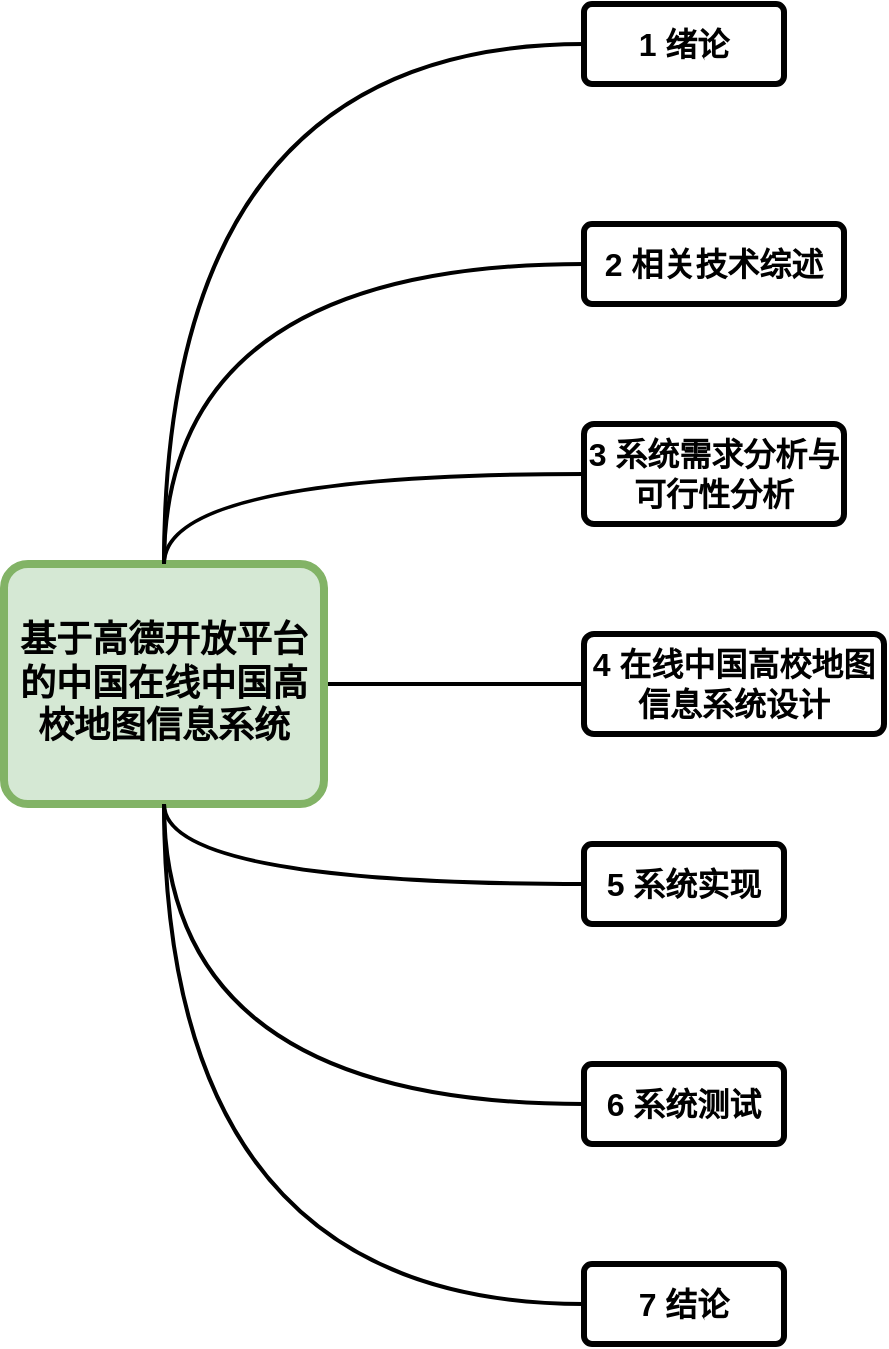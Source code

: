 <mxfile version="24.4.13" type="github">
  <diagram name="第 1 页" id="oS-gPkYAhSx5hzGPmh8H">
    <mxGraphModel dx="1434" dy="756" grid="1" gridSize="10" guides="1" tooltips="1" connect="1" arrows="1" fold="1" page="1" pageScale="1" pageWidth="827" pageHeight="1169" math="0" shadow="0">
      <root>
        <mxCell id="0" />
        <mxCell id="1" parent="0" />
        <mxCell id="_Y9gN1070Jqy3G80zltB-14" style="edgeStyle=orthogonalEdgeStyle;rounded=0;orthogonalLoop=1;jettySize=auto;html=1;exitX=0.5;exitY=0;exitDx=0;exitDy=0;entryX=0;entryY=0.5;entryDx=0;entryDy=0;strokeWidth=2;curved=1;endArrow=none;endFill=0;" edge="1" parent="1" source="_Y9gN1070Jqy3G80zltB-5" target="_Y9gN1070Jqy3G80zltB-6">
          <mxGeometry relative="1" as="geometry" />
        </mxCell>
        <mxCell id="_Y9gN1070Jqy3G80zltB-18" style="edgeStyle=orthogonalEdgeStyle;rounded=0;orthogonalLoop=1;jettySize=auto;html=1;exitX=1;exitY=0.5;exitDx=0;exitDy=0;entryX=0;entryY=0.5;entryDx=0;entryDy=0;strokeWidth=2;endArrow=none;endFill=0;" edge="1" parent="1" source="_Y9gN1070Jqy3G80zltB-5" target="_Y9gN1070Jqy3G80zltB-9">
          <mxGeometry relative="1" as="geometry" />
        </mxCell>
        <mxCell id="_Y9gN1070Jqy3G80zltB-5" value="&lt;font style=&quot;font-size: 18px;&quot;&gt;&lt;b&gt;基于高德开放平台的中国在线中国高校地图信息系统&lt;/b&gt;&lt;/font&gt;" style="rounded=1;arcSize=10;whiteSpace=wrap;html=1;align=center;strokeWidth=4;fillColor=#d5e8d4;strokeColor=#82b366;" vertex="1" parent="1">
          <mxGeometry x="10" y="320" width="160" height="120" as="geometry" />
        </mxCell>
        <mxCell id="_Y9gN1070Jqy3G80zltB-6" value="&lt;b style=&quot;font-size: 16px;&quot;&gt;1 绪论&lt;/b&gt;" style="rounded=1;arcSize=10;whiteSpace=wrap;html=1;align=center;strokeWidth=3;" vertex="1" parent="1">
          <mxGeometry x="300" y="40" width="100" height="40" as="geometry" />
        </mxCell>
        <mxCell id="_Y9gN1070Jqy3G80zltB-7" value="&lt;b style=&quot;font-size: 16px;&quot;&gt;5 系统实现&lt;/b&gt;" style="rounded=1;arcSize=10;whiteSpace=wrap;html=1;align=center;strokeWidth=3;" vertex="1" parent="1">
          <mxGeometry x="300" y="460" width="100" height="40" as="geometry" />
        </mxCell>
        <mxCell id="_Y9gN1070Jqy3G80zltB-8" value="&lt;b style=&quot;font-size: 16px;&quot;&gt;2 相关技术综述&lt;/b&gt;" style="rounded=1;arcSize=10;whiteSpace=wrap;html=1;align=center;strokeWidth=3;" vertex="1" parent="1">
          <mxGeometry x="300" y="150" width="130" height="40" as="geometry" />
        </mxCell>
        <mxCell id="_Y9gN1070Jqy3G80zltB-9" value="&lt;b style=&quot;font-size: 16px;&quot;&gt;4 在线中国高校地图信息系统设计&lt;/b&gt;" style="rounded=1;arcSize=10;whiteSpace=wrap;html=1;align=center;strokeWidth=3;" vertex="1" parent="1">
          <mxGeometry x="300" y="355" width="150" height="50" as="geometry" />
        </mxCell>
        <mxCell id="_Y9gN1070Jqy3G80zltB-10" value="&lt;b style=&quot;font-size: 16px;&quot;&gt;3 系统需求分析与可行性分析&lt;/b&gt;" style="rounded=1;arcSize=10;whiteSpace=wrap;html=1;align=center;strokeWidth=3;" vertex="1" parent="1">
          <mxGeometry x="300" y="250" width="130" height="50" as="geometry" />
        </mxCell>
        <mxCell id="_Y9gN1070Jqy3G80zltB-12" value="&lt;b style=&quot;font-size: 16px;&quot;&gt;6 系统测试&lt;/b&gt;" style="rounded=1;arcSize=10;whiteSpace=wrap;html=1;align=center;strokeWidth=3;" vertex="1" parent="1">
          <mxGeometry x="300" y="570" width="100" height="40" as="geometry" />
        </mxCell>
        <mxCell id="_Y9gN1070Jqy3G80zltB-13" value="&lt;b style=&quot;font-size: 16px;&quot;&gt;7 结论&lt;/b&gt;" style="rounded=1;arcSize=10;whiteSpace=wrap;html=1;align=center;strokeWidth=3;" vertex="1" parent="1">
          <mxGeometry x="300" y="670" width="100" height="40" as="geometry" />
        </mxCell>
        <mxCell id="_Y9gN1070Jqy3G80zltB-16" style="edgeStyle=orthogonalEdgeStyle;rounded=0;orthogonalLoop=1;jettySize=auto;html=1;exitX=0.5;exitY=0;exitDx=0;exitDy=0;entryX=0;entryY=0.5;entryDx=0;entryDy=0;strokeWidth=2;curved=1;endArrow=none;endFill=0;" edge="1" parent="1" source="_Y9gN1070Jqy3G80zltB-5" target="_Y9gN1070Jqy3G80zltB-8">
          <mxGeometry relative="1" as="geometry">
            <mxPoint x="120" y="310" as="sourcePoint" />
            <mxPoint x="310" y="70" as="targetPoint" />
          </mxGeometry>
        </mxCell>
        <mxCell id="_Y9gN1070Jqy3G80zltB-17" style="edgeStyle=orthogonalEdgeStyle;rounded=0;orthogonalLoop=1;jettySize=auto;html=1;exitX=0.5;exitY=0;exitDx=0;exitDy=0;entryX=0;entryY=0.5;entryDx=0;entryDy=0;strokeWidth=2;curved=1;endArrow=none;endFill=0;" edge="1" parent="1" source="_Y9gN1070Jqy3G80zltB-5" target="_Y9gN1070Jqy3G80zltB-10">
          <mxGeometry relative="1" as="geometry">
            <mxPoint x="120" y="310" as="sourcePoint" />
            <mxPoint x="310" y="180" as="targetPoint" />
          </mxGeometry>
        </mxCell>
        <mxCell id="_Y9gN1070Jqy3G80zltB-19" style="edgeStyle=orthogonalEdgeStyle;rounded=0;orthogonalLoop=1;jettySize=auto;html=1;entryX=0;entryY=0.5;entryDx=0;entryDy=0;strokeWidth=2;curved=1;endArrow=none;endFill=0;exitX=0.5;exitY=1;exitDx=0;exitDy=0;" edge="1" parent="1" source="_Y9gN1070Jqy3G80zltB-5" target="_Y9gN1070Jqy3G80zltB-7">
          <mxGeometry relative="1" as="geometry">
            <mxPoint x="100" y="460" as="sourcePoint" />
            <mxPoint x="310" y="290" as="targetPoint" />
          </mxGeometry>
        </mxCell>
        <mxCell id="_Y9gN1070Jqy3G80zltB-20" style="edgeStyle=orthogonalEdgeStyle;rounded=0;orthogonalLoop=1;jettySize=auto;html=1;entryX=0;entryY=0.5;entryDx=0;entryDy=0;strokeWidth=2;curved=1;endArrow=none;endFill=0;exitX=0.5;exitY=1;exitDx=0;exitDy=0;" edge="1" parent="1" source="_Y9gN1070Jqy3G80zltB-5" target="_Y9gN1070Jqy3G80zltB-12">
          <mxGeometry relative="1" as="geometry">
            <mxPoint x="100" y="510" as="sourcePoint" />
            <mxPoint x="310" y="490" as="targetPoint" />
          </mxGeometry>
        </mxCell>
        <mxCell id="_Y9gN1070Jqy3G80zltB-21" style="edgeStyle=orthogonalEdgeStyle;rounded=0;orthogonalLoop=1;jettySize=auto;html=1;entryX=0;entryY=0.5;entryDx=0;entryDy=0;strokeWidth=2;curved=1;endArrow=none;endFill=0;exitX=0.5;exitY=1;exitDx=0;exitDy=0;" edge="1" parent="1" source="_Y9gN1070Jqy3G80zltB-5" target="_Y9gN1070Jqy3G80zltB-13">
          <mxGeometry relative="1" as="geometry">
            <mxPoint x="80" y="520" as="sourcePoint" />
            <mxPoint x="310" y="600" as="targetPoint" />
          </mxGeometry>
        </mxCell>
      </root>
    </mxGraphModel>
  </diagram>
</mxfile>

